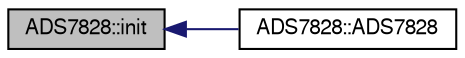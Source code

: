 digraph "ADS7828::init"
{
  edge [fontname="FreeSans",fontsize="10",labelfontname="FreeSans",labelfontsize="10"];
  node [fontname="FreeSans",fontsize="10",shape=record];
  rankdir="LR";
  Node1 [label="ADS7828::init",height=0.2,width=0.4,color="black", fillcolor="grey75", style="filled" fontcolor="black"];
  Node1 -> Node2 [dir="back",color="midnightblue",fontsize="10",style="solid",fontname="FreeSans"];
  Node2 [label="ADS7828::ADS7828",height=0.2,width=0.4,color="black", fillcolor="white", style="filled",URL="$class_a_d_s7828.html#a33dc6a4fb9d5bd5aef0da8ba473e48e1",tooltip="Constructor with the following defaults:"];
}
